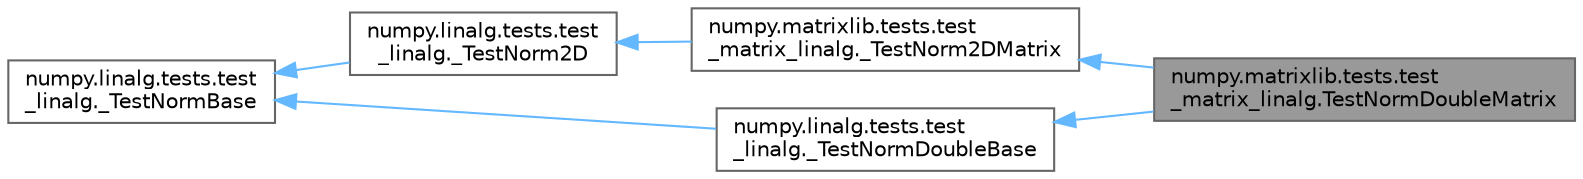 digraph "numpy.matrixlib.tests.test_matrix_linalg.TestNormDoubleMatrix"
{
 // LATEX_PDF_SIZE
  bgcolor="transparent";
  edge [fontname=Helvetica,fontsize=10,labelfontname=Helvetica,labelfontsize=10];
  node [fontname=Helvetica,fontsize=10,shape=box,height=0.2,width=0.4];
  rankdir="LR";
  Node1 [id="Node000001",label="numpy.matrixlib.tests.test\l_matrix_linalg.TestNormDoubleMatrix",height=0.2,width=0.4,color="gray40", fillcolor="grey60", style="filled", fontcolor="black",tooltip=" "];
  Node2 -> Node1 [id="edge6_Node000001_Node000002",dir="back",color="steelblue1",style="solid",tooltip=" "];
  Node2 [id="Node000002",label="numpy.matrixlib.tests.test\l_matrix_linalg._TestNorm2DMatrix",height=0.2,width=0.4,color="gray40", fillcolor="white", style="filled",URL="$classnumpy_1_1matrixlib_1_1tests_1_1test__matrix__linalg_1_1__TestNorm2DMatrix.html",tooltip=" "];
  Node3 -> Node2 [id="edge7_Node000002_Node000003",dir="back",color="steelblue1",style="solid",tooltip=" "];
  Node3 [id="Node000003",label="numpy.linalg.tests.test\l_linalg._TestNorm2D",height=0.2,width=0.4,color="gray40", fillcolor="white", style="filled",URL="$classnumpy_1_1linalg_1_1tests_1_1test__linalg_1_1__TestNorm2D.html",tooltip=" "];
  Node4 -> Node3 [id="edge8_Node000003_Node000004",dir="back",color="steelblue1",style="solid",tooltip=" "];
  Node4 [id="Node000004",label="numpy.linalg.tests.test\l_linalg._TestNormBase",height=0.2,width=0.4,color="gray40", fillcolor="white", style="filled",URL="$classnumpy_1_1linalg_1_1tests_1_1test__linalg_1_1__TestNormBase.html",tooltip=" "];
  Node5 -> Node1 [id="edge9_Node000001_Node000005",dir="back",color="steelblue1",style="solid",tooltip=" "];
  Node5 [id="Node000005",label="numpy.linalg.tests.test\l_linalg._TestNormDoubleBase",height=0.2,width=0.4,color="gray40", fillcolor="white", style="filled",URL="$classnumpy_1_1linalg_1_1tests_1_1test__linalg_1_1__TestNormDoubleBase.html",tooltip=" "];
  Node4 -> Node5 [id="edge10_Node000005_Node000004",dir="back",color="steelblue1",style="solid",tooltip=" "];
}
